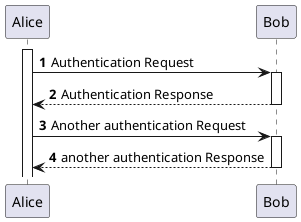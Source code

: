 @startuml
'https://plantuml.com/sequence-diagram

autoactivate on
autonumber

activate Alice
Alice -> Bob: Authentication Request
return Authentication Response

Alice -> Bob: Another authentication Request
return another authentication Response

@enduml